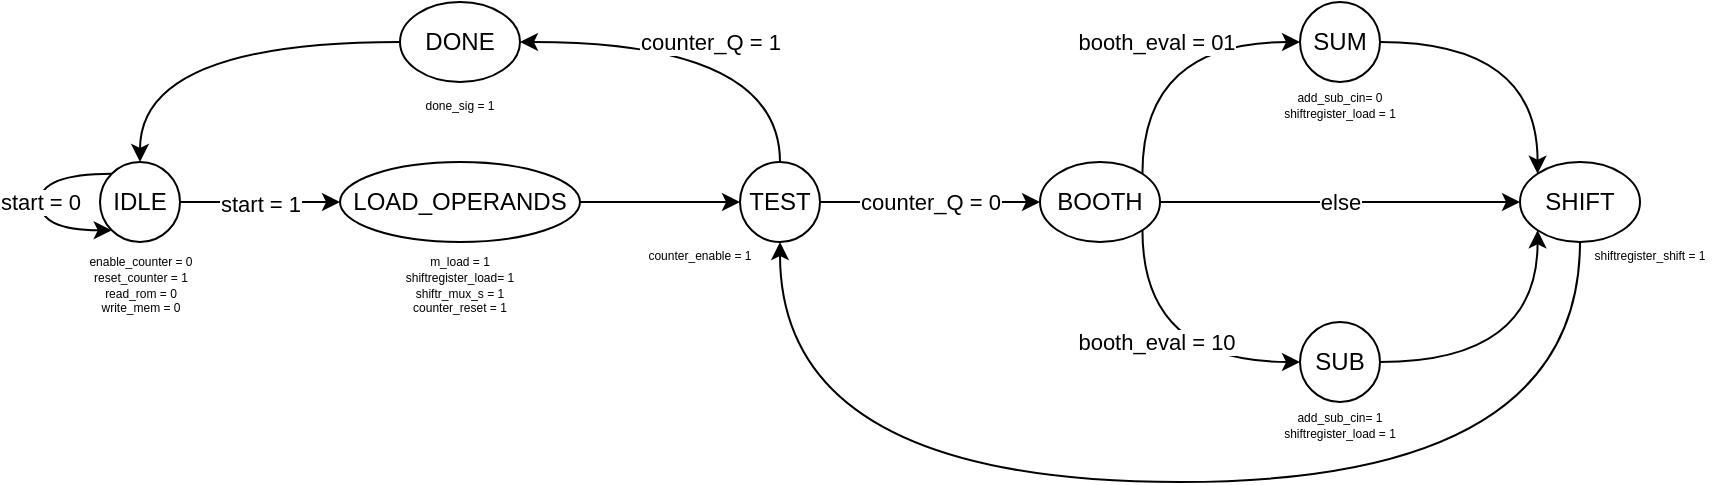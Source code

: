 <mxfile version="26.1.0">
  <diagram name="Pagina-1" id="rOT93RseFwFXbodsRm7L">
    <mxGraphModel dx="538" dy="800" grid="1" gridSize="10" guides="1" tooltips="1" connect="1" arrows="1" fold="1" page="1" pageScale="1" pageWidth="8268" pageHeight="1169" math="0" shadow="0">
      <root>
        <mxCell id="0" />
        <mxCell id="1" parent="0" />
        <mxCell id="ZrBkXSx4t8RdNaZ83y0n-43" value="" style="edgeStyle=orthogonalEdgeStyle;rounded=0;orthogonalLoop=1;jettySize=auto;html=1;" edge="1" parent="1" source="ZrBkXSx4t8RdNaZ83y0n-39">
          <mxGeometry relative="1" as="geometry">
            <mxPoint x="240" y="260" as="targetPoint" />
          </mxGeometry>
        </mxCell>
        <mxCell id="ZrBkXSx4t8RdNaZ83y0n-55" value="start = 1" style="edgeLabel;html=1;align=center;verticalAlign=middle;resizable=0;points=[];" vertex="1" connectable="0" parent="ZrBkXSx4t8RdNaZ83y0n-43">
          <mxGeometry relative="1" as="geometry">
            <mxPoint as="offset" />
          </mxGeometry>
        </mxCell>
        <mxCell id="ZrBkXSx4t8RdNaZ83y0n-39" value="IDLE" style="ellipse;whiteSpace=wrap;html=1;aspect=fixed;" vertex="1" parent="1">
          <mxGeometry x="120" y="240" width="40" height="40" as="geometry" />
        </mxCell>
        <mxCell id="ZrBkXSx4t8RdNaZ83y0n-94" style="edgeStyle=orthogonalEdgeStyle;rounded=0;orthogonalLoop=1;jettySize=auto;html=1;exitX=1;exitY=0.5;exitDx=0;exitDy=0;entryX=0;entryY=0;entryDx=0;entryDy=0;curved=1;" edge="1" parent="1" source="ZrBkXSx4t8RdNaZ83y0n-42" target="ZrBkXSx4t8RdNaZ83y0n-87">
          <mxGeometry relative="1" as="geometry">
            <Array as="points">
              <mxPoint x="839" y="180" />
            </Array>
          </mxGeometry>
        </mxCell>
        <mxCell id="ZrBkXSx4t8RdNaZ83y0n-42" value="SUM" style="ellipse;whiteSpace=wrap;html=1;aspect=fixed;" vertex="1" parent="1">
          <mxGeometry x="720" y="160" width="40" height="40" as="geometry" />
        </mxCell>
        <mxCell id="ZrBkXSx4t8RdNaZ83y0n-48" value="&lt;div style=&quot;line-height: 60%;&quot;&gt;&lt;font style=&quot;font-size: 6px; line-height: 60%;&quot;&gt;enable_counter = 0&lt;br&gt;reset_counter = 1&lt;br&gt;&lt;/font&gt;&lt;div&gt;&lt;font style=&quot;font-size: 6px; line-height: 60%;&quot;&gt;read_rom = 0&lt;/font&gt;&lt;/div&gt;&lt;div&gt;&lt;font style=&quot;font-size: 6px; line-height: 60%;&quot;&gt;write_mem = 0&lt;/font&gt;&lt;/div&gt;&lt;/div&gt;" style="text;html=1;align=center;verticalAlign=middle;whiteSpace=wrap;rounded=0;spacing=2;" vertex="1" parent="1">
          <mxGeometry x="112.5" y="280" width="55" height="40" as="geometry" />
        </mxCell>
        <mxCell id="ZrBkXSx4t8RdNaZ83y0n-50" value="&lt;div style=&quot;line-height: 60%;&quot;&gt;&lt;font style=&quot;font-size: 6px; line-height: 60%;&quot;&gt;m_load = 1&lt;br&gt;shiftregister_load= 1&lt;/font&gt;&lt;div&gt;&lt;font style=&quot;font-size: 6px; line-height: 60%;&quot;&gt;shiftr_mux_s = 1&lt;/font&gt;&lt;/div&gt;&lt;div&gt;&lt;font style=&quot;font-size: 6px; line-height: 60%;&quot;&gt;counter_reset = 1&lt;/font&gt;&lt;/div&gt;&lt;/div&gt;" style="text;html=1;align=center;verticalAlign=middle;whiteSpace=wrap;rounded=0;spacing=2;" vertex="1" parent="1">
          <mxGeometry x="240" y="280" width="120" height="40" as="geometry" />
        </mxCell>
        <mxCell id="ZrBkXSx4t8RdNaZ83y0n-51" style="edgeStyle=orthogonalEdgeStyle;rounded=0;orthogonalLoop=1;jettySize=auto;html=1;exitX=0;exitY=0;exitDx=0;exitDy=0;entryX=0;entryY=1;entryDx=0;entryDy=0;curved=1;" edge="1" parent="1" source="ZrBkXSx4t8RdNaZ83y0n-39" target="ZrBkXSx4t8RdNaZ83y0n-39">
          <mxGeometry relative="1" as="geometry">
            <Array as="points">
              <mxPoint x="90" y="246" />
              <mxPoint x="90" y="274" />
            </Array>
          </mxGeometry>
        </mxCell>
        <mxCell id="ZrBkXSx4t8RdNaZ83y0n-56" value="start = 0" style="edgeLabel;html=1;align=center;verticalAlign=middle;resizable=0;points=[];" vertex="1" connectable="0" parent="ZrBkXSx4t8RdNaZ83y0n-51">
          <mxGeometry relative="1" as="geometry">
            <mxPoint as="offset" />
          </mxGeometry>
        </mxCell>
        <mxCell id="ZrBkXSx4t8RdNaZ83y0n-57" value="&lt;div style=&quot;line-height: 60%;&quot;&gt;&lt;div&gt;&lt;font style=&quot;font-size: 6px; line-height: 60%;&quot;&gt;shiftregister_shift = 1&lt;/font&gt;&lt;/div&gt;&lt;/div&gt;" style="text;html=1;align=center;verticalAlign=middle;whiteSpace=wrap;rounded=0;spacing=2;" vertex="1" parent="1">
          <mxGeometry x="860" y="280" width="70" height="10" as="geometry" />
        </mxCell>
        <mxCell id="ZrBkXSx4t8RdNaZ83y0n-59" value="&lt;div style=&quot;line-height: 60%;&quot;&gt;&lt;div&gt;&lt;font style=&quot;font-size: 6px; line-height: 60%;&quot;&gt;add_sub_cin= 0&lt;/font&gt;&lt;/div&gt;&lt;div&gt;&lt;font style=&quot;font-size: 6px; line-height: 60%;&quot;&gt;shiftregister_load = 1&lt;/font&gt;&lt;/div&gt;&lt;/div&gt;" style="text;html=1;align=center;verticalAlign=middle;whiteSpace=wrap;rounded=0;spacing=2;" vertex="1" parent="1">
          <mxGeometry x="705" y="200" width="70" height="20" as="geometry" />
        </mxCell>
        <mxCell id="ZrBkXSx4t8RdNaZ83y0n-97" value="" style="edgeStyle=orthogonalEdgeStyle;rounded=0;orthogonalLoop=1;jettySize=auto;html=1;" edge="1" parent="1" source="ZrBkXSx4t8RdNaZ83y0n-81" target="ZrBkXSx4t8RdNaZ83y0n-96">
          <mxGeometry relative="1" as="geometry" />
        </mxCell>
        <mxCell id="ZrBkXSx4t8RdNaZ83y0n-81" value="LOAD_OPERANDS" style="ellipse;whiteSpace=wrap;html=1;" vertex="1" parent="1">
          <mxGeometry x="240" y="240" width="120" height="40" as="geometry" />
        </mxCell>
        <mxCell id="ZrBkXSx4t8RdNaZ83y0n-91" style="edgeStyle=orthogonalEdgeStyle;rounded=0;orthogonalLoop=1;jettySize=auto;html=1;exitX=1;exitY=0;exitDx=0;exitDy=0;entryX=0;entryY=0.5;entryDx=0;entryDy=0;curved=1;" edge="1" parent="1" source="ZrBkXSx4t8RdNaZ83y0n-84" target="ZrBkXSx4t8RdNaZ83y0n-42">
          <mxGeometry relative="1" as="geometry">
            <Array as="points">
              <mxPoint x="641" y="180" />
            </Array>
          </mxGeometry>
        </mxCell>
        <mxCell id="ZrBkXSx4t8RdNaZ83y0n-104" value="booth_eval = 01" style="edgeLabel;html=1;align=center;verticalAlign=middle;resizable=0;points=[];" vertex="1" connectable="0" parent="ZrBkXSx4t8RdNaZ83y0n-91">
          <mxGeometry relative="1" as="geometry">
            <mxPoint as="offset" />
          </mxGeometry>
        </mxCell>
        <mxCell id="ZrBkXSx4t8RdNaZ83y0n-92" style="edgeStyle=orthogonalEdgeStyle;rounded=0;orthogonalLoop=1;jettySize=auto;html=1;exitX=1;exitY=1;exitDx=0;exitDy=0;entryX=0;entryY=0.5;entryDx=0;entryDy=0;curved=1;" edge="1" parent="1" source="ZrBkXSx4t8RdNaZ83y0n-84" target="ZrBkXSx4t8RdNaZ83y0n-86">
          <mxGeometry relative="1" as="geometry">
            <Array as="points">
              <mxPoint x="641" y="340" />
            </Array>
          </mxGeometry>
        </mxCell>
        <mxCell id="ZrBkXSx4t8RdNaZ83y0n-105" value="booth_eval = 10" style="edgeLabel;html=1;align=center;verticalAlign=middle;resizable=0;points=[];" vertex="1" connectable="0" parent="ZrBkXSx4t8RdNaZ83y0n-92">
          <mxGeometry y="10" relative="1" as="geometry">
            <mxPoint as="offset" />
          </mxGeometry>
        </mxCell>
        <mxCell id="ZrBkXSx4t8RdNaZ83y0n-93" style="edgeStyle=orthogonalEdgeStyle;rounded=0;orthogonalLoop=1;jettySize=auto;html=1;exitX=1;exitY=0.5;exitDx=0;exitDy=0;entryX=0;entryY=0.5;entryDx=0;entryDy=0;" edge="1" parent="1" source="ZrBkXSx4t8RdNaZ83y0n-84" target="ZrBkXSx4t8RdNaZ83y0n-87">
          <mxGeometry relative="1" as="geometry" />
        </mxCell>
        <mxCell id="ZrBkXSx4t8RdNaZ83y0n-106" value="else" style="edgeLabel;html=1;align=center;verticalAlign=middle;resizable=0;points=[];" vertex="1" connectable="0" parent="ZrBkXSx4t8RdNaZ83y0n-93">
          <mxGeometry relative="1" as="geometry">
            <mxPoint as="offset" />
          </mxGeometry>
        </mxCell>
        <mxCell id="ZrBkXSx4t8RdNaZ83y0n-84" value="BOOTH" style="ellipse;whiteSpace=wrap;html=1;" vertex="1" parent="1">
          <mxGeometry x="590" y="240" width="60" height="40" as="geometry" />
        </mxCell>
        <mxCell id="ZrBkXSx4t8RdNaZ83y0n-95" style="edgeStyle=orthogonalEdgeStyle;rounded=0;orthogonalLoop=1;jettySize=auto;html=1;exitX=1;exitY=0.5;exitDx=0;exitDy=0;entryX=0;entryY=1;entryDx=0;entryDy=0;curved=1;" edge="1" parent="1" source="ZrBkXSx4t8RdNaZ83y0n-86" target="ZrBkXSx4t8RdNaZ83y0n-87">
          <mxGeometry relative="1" as="geometry">
            <Array as="points">
              <mxPoint x="839" y="340" />
            </Array>
          </mxGeometry>
        </mxCell>
        <mxCell id="ZrBkXSx4t8RdNaZ83y0n-86" value="SUB" style="ellipse;whiteSpace=wrap;html=1;aspect=fixed;" vertex="1" parent="1">
          <mxGeometry x="720" y="320" width="40" height="40" as="geometry" />
        </mxCell>
        <mxCell id="ZrBkXSx4t8RdNaZ83y0n-101" style="edgeStyle=orthogonalEdgeStyle;rounded=0;orthogonalLoop=1;jettySize=auto;html=1;exitX=0.5;exitY=1;exitDx=0;exitDy=0;entryX=0.5;entryY=1;entryDx=0;entryDy=0;curved=1;" edge="1" parent="1" source="ZrBkXSx4t8RdNaZ83y0n-87" target="ZrBkXSx4t8RdNaZ83y0n-96">
          <mxGeometry relative="1" as="geometry">
            <Array as="points">
              <mxPoint x="460" y="400" />
            </Array>
          </mxGeometry>
        </mxCell>
        <mxCell id="ZrBkXSx4t8RdNaZ83y0n-87" value="SHIFT" style="ellipse;whiteSpace=wrap;html=1;" vertex="1" parent="1">
          <mxGeometry x="830" y="240" width="60" height="40" as="geometry" />
        </mxCell>
        <mxCell id="ZrBkXSx4t8RdNaZ83y0n-100" style="edgeStyle=orthogonalEdgeStyle;rounded=0;orthogonalLoop=1;jettySize=auto;html=1;exitX=0;exitY=0.5;exitDx=0;exitDy=0;entryX=0.5;entryY=0;entryDx=0;entryDy=0;curved=1;" edge="1" parent="1" source="ZrBkXSx4t8RdNaZ83y0n-90" target="ZrBkXSx4t8RdNaZ83y0n-39">
          <mxGeometry relative="1" as="geometry">
            <Array as="points">
              <mxPoint x="140" y="180" />
            </Array>
          </mxGeometry>
        </mxCell>
        <mxCell id="ZrBkXSx4t8RdNaZ83y0n-90" value="DONE" style="ellipse;whiteSpace=wrap;html=1;" vertex="1" parent="1">
          <mxGeometry x="270" y="160" width="60" height="40" as="geometry" />
        </mxCell>
        <mxCell id="ZrBkXSx4t8RdNaZ83y0n-98" value="" style="edgeStyle=orthogonalEdgeStyle;rounded=0;orthogonalLoop=1;jettySize=auto;html=1;" edge="1" parent="1" source="ZrBkXSx4t8RdNaZ83y0n-96" target="ZrBkXSx4t8RdNaZ83y0n-84">
          <mxGeometry relative="1" as="geometry" />
        </mxCell>
        <mxCell id="ZrBkXSx4t8RdNaZ83y0n-103" value="counter_Q = 0" style="edgeLabel;html=1;align=center;verticalAlign=middle;resizable=0;points=[];" vertex="1" connectable="0" parent="ZrBkXSx4t8RdNaZ83y0n-98">
          <mxGeometry relative="1" as="geometry">
            <mxPoint as="offset" />
          </mxGeometry>
        </mxCell>
        <mxCell id="ZrBkXSx4t8RdNaZ83y0n-99" style="edgeStyle=orthogonalEdgeStyle;rounded=0;orthogonalLoop=1;jettySize=auto;html=1;exitX=0.5;exitY=0;exitDx=0;exitDy=0;entryX=1;entryY=0.5;entryDx=0;entryDy=0;curved=1;" edge="1" parent="1" source="ZrBkXSx4t8RdNaZ83y0n-96" target="ZrBkXSx4t8RdNaZ83y0n-90">
          <mxGeometry relative="1" as="geometry">
            <Array as="points">
              <mxPoint x="460" y="180" />
            </Array>
          </mxGeometry>
        </mxCell>
        <mxCell id="ZrBkXSx4t8RdNaZ83y0n-102" value="counter_Q = 1" style="edgeLabel;html=1;align=center;verticalAlign=middle;resizable=0;points=[];" vertex="1" connectable="0" parent="ZrBkXSx4t8RdNaZ83y0n-99">
          <mxGeometry relative="1" as="geometry">
            <mxPoint as="offset" />
          </mxGeometry>
        </mxCell>
        <mxCell id="ZrBkXSx4t8RdNaZ83y0n-96" value="TEST" style="ellipse;whiteSpace=wrap;html=1;aspect=fixed;" vertex="1" parent="1">
          <mxGeometry x="440" y="240" width="40" height="40" as="geometry" />
        </mxCell>
        <mxCell id="ZrBkXSx4t8RdNaZ83y0n-107" value="&lt;div style=&quot;line-height: 60%;&quot;&gt;&lt;div&gt;&lt;font style=&quot;font-size: 6px; line-height: 60%;&quot;&gt;add_sub_cin= 1&lt;/font&gt;&lt;/div&gt;&lt;div&gt;&lt;font style=&quot;font-size: 6px; line-height: 60%;&quot;&gt;shiftregister_load = 1&lt;/font&gt;&lt;/div&gt;&lt;/div&gt;" style="text;html=1;align=center;verticalAlign=middle;whiteSpace=wrap;rounded=0;spacing=2;" vertex="1" parent="1">
          <mxGeometry x="705" y="360" width="70" height="20" as="geometry" />
        </mxCell>
        <mxCell id="ZrBkXSx4t8RdNaZ83y0n-108" value="&lt;div style=&quot;line-height: 60%;&quot;&gt;&lt;div&gt;&lt;font style=&quot;font-size: 6px; line-height: 60%;&quot;&gt;done_sig = 1&lt;/font&gt;&lt;/div&gt;&lt;/div&gt;" style="text;html=1;align=center;verticalAlign=middle;whiteSpace=wrap;rounded=0;spacing=2;" vertex="1" parent="1">
          <mxGeometry x="280" y="200" width="40" height="20" as="geometry" />
        </mxCell>
        <mxCell id="ZrBkXSx4t8RdNaZ83y0n-109" value="&lt;div style=&quot;line-height: 60%;&quot;&gt;&lt;div&gt;&lt;font style=&quot;font-size: 6px; line-height: 60%;&quot;&gt;counter_enable = 1&lt;/font&gt;&lt;/div&gt;&lt;/div&gt;" style="text;html=1;align=center;verticalAlign=middle;whiteSpace=wrap;rounded=0;spacing=2;" vertex="1" parent="1">
          <mxGeometry x="390" y="280" width="60" height="10" as="geometry" />
        </mxCell>
      </root>
    </mxGraphModel>
  </diagram>
</mxfile>
